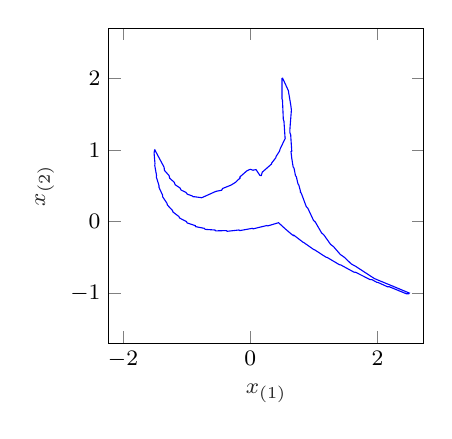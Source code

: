 % This file was created by matlab2tikz.
%
\begin{tikzpicture}
\footnotesize

\begin{axis}[%
width=4cm,
height=4cm,
at={(0in,0in)},
scale only axis,
xmin=-2.225,
xmax=2.725,
xlabel style={font=\color{white!15!black}},
xlabel={$x_{(1)}$},
ymin=-1.7,
ymax=2.7,
ylabel style={font=\color{white!15!black}},
ylabel={$x_{(2)}$},
axis background/.style={fill=white}
]
\addplot [color=blue, forget plot]
  table[row sep=crcr]{%
0.505	1.693\\
0.498	1.719\\
0.498	1.998\\
0.5	2.0\\
0.507	2.002\\
0.508	2.002\\
0.596	1.833\\
0.603	1.808\\
0.603	1.801\\
0.636	1.627\\
0.64	1.603\\
0.64	1.599\\
0.646	1.557\\
0.628	1.352\\
0.628	1.351\\
0.628	1.35\\
0.623	1.292\\
0.622	1.244\\
0.635	1.211\\
0.638	1.167\\
0.638	1.167\\
0.652	0.982\\
0.648	0.978\\
0.64	0.975\\
0.654	0.867\\
0.655	0.865\\
0.674	0.761\\
0.688	0.743\\
0.71	0.642\\
0.724	0.625\\
0.749	0.527\\
0.763	0.51\\
0.791	0.415\\
0.79	0.414\\
0.787	0.411\\
0.802	0.394\\
0.879	0.21\\
0.905	0.184\\
0.993	0.017\\
1.023	-0.009\\
1.12	-0.159\\
1.156	-0.187\\
1.158	-0.189\\
1.261	-0.319\\
1.308	-0.351\\
1.416	-0.462\\
1.474	-0.497\\
1.587	-0.593\\
1.657	-0.627\\
1.943	-0.793\\
1.981	-0.809\\
2.236	-0.902\\
2.5	-1\\
2.492	-1.008\\
2.491	-1.009\\
2.488	-1.009\\
2.453	-1.01\\
2.185	-0.912\\
2.156	-0.912\\
2.006	-0.851\\
1.989	-0.85\\
1.92	-0.816\\
1.911	-0.813\\
1.882	-0.811\\
1.656	-0.71\\
1.63	-0.708\\
1.422	-0.607\\
1.399	-0.603\\
1.208	-0.502\\
1.188	-0.498\\
1.014	-0.397\\
0.997	-0.392\\
0.839	-0.293\\
0.825	-0.287\\
0.684	-0.191\\
0.679	-0.196\\
0.677	-0.197\\
0.676	-0.196\\
0.653	-0.182\\
0.538	-0.094\\
0.538	-0.093\\
0.52	-0.079\\
0.444	-0.017\\
0.278	-0.061\\
0.256	-0.058\\
0.256	-0.057\\
0.049	-0.102\\
0.029	-0.097\\
0.029	-0.096\\
-0.163	-0.127\\
-0.182	-0.12\\
-0.182	-0.119\\
-0.361	-0.137\\
-0.377	-0.128\\
-0.377	-0.127\\
-0.542	-0.131\\
-0.557	-0.12\\
-0.557	-0.119\\
-0.708	-0.11\\
-0.721	-0.097\\
-0.721	-0.096\\
-0.859	-0.072\\
-0.87	-0.058\\
-0.869	-0.057\\
-0.993	-0.02\\
-1.002	-0.003\\
-1.002	-0.002\\
-1.112	0.049\\
-1.12	0.067\\
-1.12	0.068\\
-1.216	0.133\\
-1.222	0.153\\
-1.304	0.231\\
-1.308	0.253\\
-1.377	0.345\\
-1.379	0.369\\
-1.434	0.475\\
-1.434	0.5\\
-1.476	0.62\\
-1.474	0.647\\
-1.501	0.78\\
-1.498	0.809\\
-1.512	0.957\\
-1.506	0.987\\
-1.503	0.996\\
-1.502	0.998\\
-1.5	1\\
-1.354	0.757\\
-1.35	0.715\\
-1.277	0.642\\
-1.267	0.605\\
-1.193	0.546\\
-1.181	0.514\\
-1.104	0.468\\
-1.089	0.44\\
-1.01	0.405\\
-0.991	0.382\\
-0.913	0.357\\
-0.896	0.345\\
-0.887	0.347\\
-0.763	0.332\\
-0.54	0.421\\
-0.45	0.437\\
-0.439	0.455\\
-0.433	0.462\\
-0.301	0.509\\
-0.297	0.511\\
-0.227	0.55\\
-0.205	0.572\\
-0.159	0.607\\
-0.166	0.62\\
-0.161	0.624\\
-0.055	0.707\\
-0.002	0.729\\
0.046	0.716\\
0.053	0.719\\
0.09	0.725\\
0.092	0.723\\
0.151	0.644\\
0.173	0.642\\
0.188	0.688\\
0.191	0.691\\
0.333	0.802\\
0.338	0.819\\
0.401	0.89\\
0.406	0.91\\
0.461	0.984\\
0.466	1.007\\
0.549	1.162\\
0.549	1.166\\
0.546	1.175\\
0.529	1.403\\
0.528	1.404\\
0.519	1.428\\
0.506	1.692\\
0.505	1.693\\
};
\end{axis}
\end{tikzpicture}%
